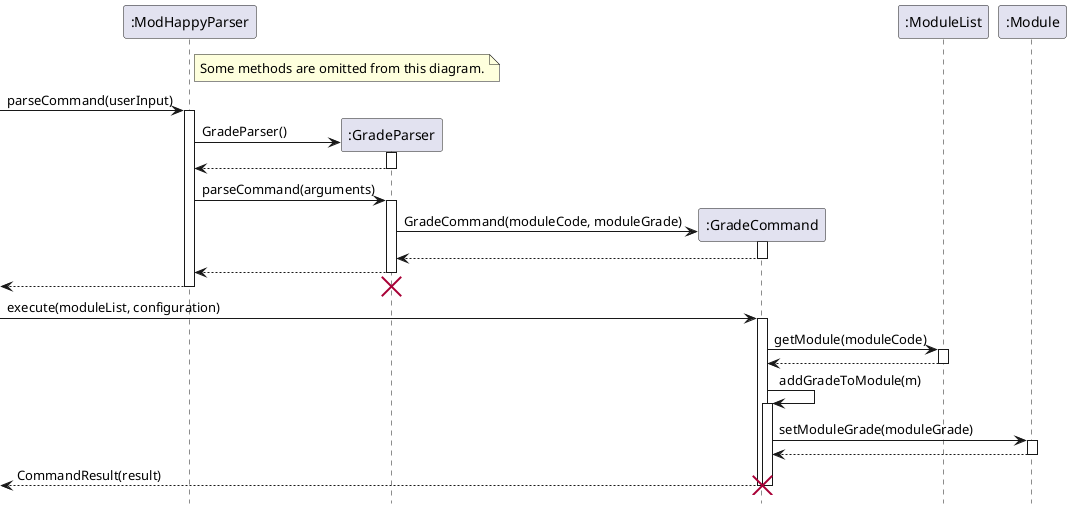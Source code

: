 @startuml
'https://plantuml.com/sequence-diagram

skinparam shadowing false
participant ":ModHappyParser" as ModHappyParser
participant ":GradeParser" as GradeParser
participant ":GradeCommand" as GradeCommand
participant ":ModuleList" as ModuleList
participant ":Module" as Module
hide footbox

note right of ModHappyParser
Some methods are omitted from this diagram.
end note

[->ModHappyParser:parseCommand(userInput)
activate ModHappyParser
create GradeParser
ModHappyParser -> GradeParser: GradeParser()
activate GradeParser
return

ModHappyParser -> GradeParser: parseCommand(arguments)
activate GradeParser
create GradeCommand
GradeParser -> GradeCommand: GradeCommand(moduleCode, moduleGrade)
activate GradeCommand
return
return
return

destroy GradeParser

[->GradeCommand:execute(moduleList, configuration)
activate GradeCommand
GradeCommand -> ModuleList: getModule(moduleCode)
activate ModuleList
return

GradeCommand -> GradeCommand: addGradeToModule(m)
activate GradeCommand
GradeCommand -> Module: setModuleGrade(moduleGrade)
activate Module
return
deactivate Module
return CommandResult(result)
deactivate GradeCommand

destroy GradeCommand


@enduml